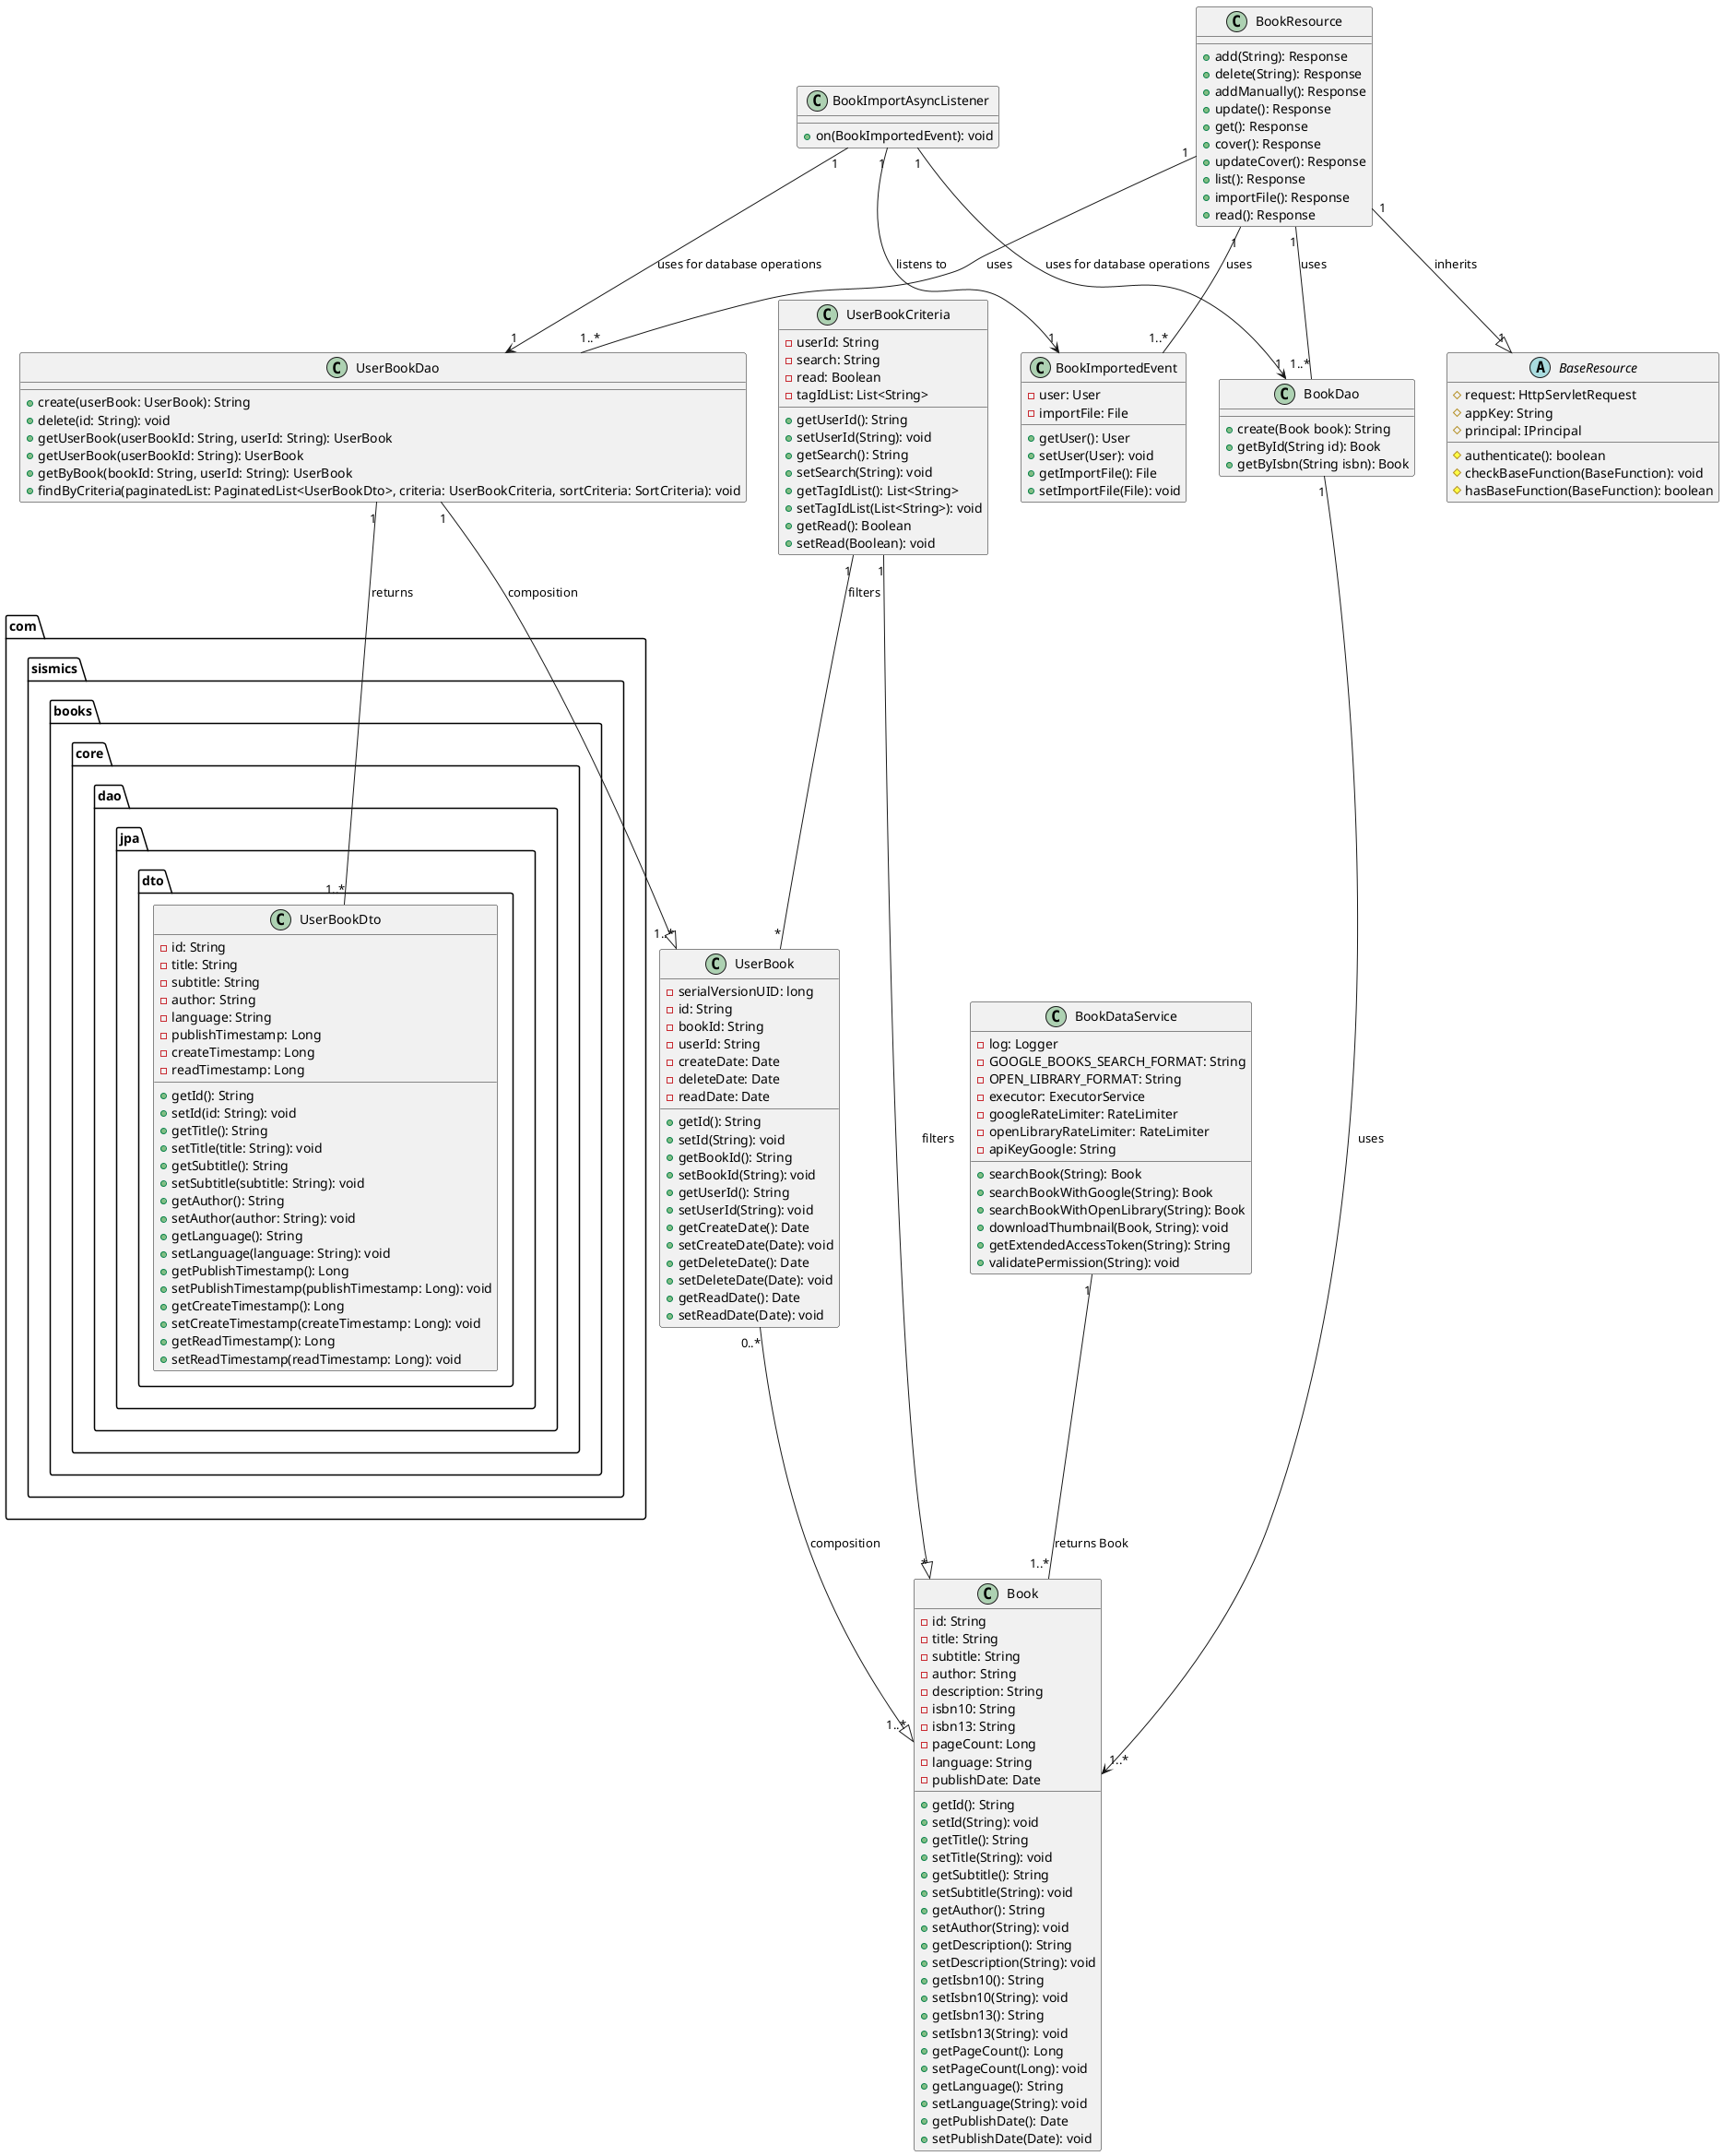 @startuml


class BookDao {
    +create(Book book): String
    +getById(String id): Book
    +getByIsbn(String isbn): Book
}

class UserBookCriteria {
    -userId: String
    -search: String
    -read: Boolean
    -tagIdList: List<String>
    +getUserId(): String
    +setUserId(String): void
    +getSearch(): String
    +setSearch(String): void
    +getTagIdList(): List<String>
    +setTagIdList(List<String>): void
    +getRead(): Boolean
    +setRead(Boolean): void
}

class BookImportedEvent {
    -user: User
    -importFile: File
    +getUser(): User
    +setUser(User): void
    +getImportFile(): File
    +setImportFile(File): void
}

class BookImportAsyncListener {
    +on(BookImportedEvent): void
}

class Book {
    -id: String
    -title: String
    -subtitle: String
    -author: String
    -description: String
    -isbn10: String
    -isbn13: String
    -pageCount: Long
    -language: String
    -publishDate: Date
    +getId(): String
    +setId(String): void
    +getTitle(): String
    +setTitle(String): void
    +getSubtitle(): String
    +setSubtitle(String): void
    +getAuthor(): String
    +setAuthor(String): void
    +getDescription(): String
    +setDescription(String): void
    +getIsbn10(): String
    +setIsbn10(String): void
    +getIsbn13(): String
    +setIsbn13(String): void
    +getPageCount(): Long
    +setPageCount(Long): void
    +getLanguage(): String
    +setLanguage(String): void
    +getPublishDate(): Date
    +setPublishDate(Date): void
}

class UserBook {
    -serialVersionUID: long
    -id: String
    -bookId: String
    -userId: String
    -createDate: Date
    -deleteDate: Date
    -readDate: Date
    +getId(): String
    +setId(String): void
    +getBookId(): String
    +setBookId(String): void
    +getUserId(): String
    +setUserId(String): void
    +getCreateDate(): Date
    +setCreateDate(Date): void
    +getDeleteDate(): Date
    +setDeleteDate(Date): void
    +getReadDate(): Date
    +setReadDate(Date): void
}

class BookDataService {
    - log: Logger
    - GOOGLE_BOOKS_SEARCH_FORMAT: String
    - OPEN_LIBRARY_FORMAT: String
    -executor: ExecutorService
    -googleRateLimiter: RateLimiter
    -openLibraryRateLimiter: RateLimiter
    -apiKeyGoogle: String
    +searchBook(String): Book
    +searchBookWithGoogle(String): Book
    +searchBookWithOpenLibrary(String): Book
    +downloadThumbnail(Book, String): void
    +getExtendedAccessToken(String): String
    +validatePermission(String): void
}

abstract class BaseResource {
    #request: HttpServletRequest
    #appKey: String
    #principal: IPrincipal
    #authenticate(): boolean
    #checkBaseFunction(BaseFunction): void
    #hasBaseFunction(BaseFunction): boolean
}

class BookResource {
    +add(String): Response
    +delete(String): Response
    +addManually(): Response
    +update(): Response
    +get(): Response
    +cover(): Response
    +updateCover(): Response
    +list(): Response
    +importFile(): Response
    +read(): Response
}

class UserBookDao {
    + create(userBook: UserBook): String
    + delete(id: String): void
    + getUserBook(userBookId: String, userId: String): UserBook
    + getUserBook(userBookId: String): UserBook
    + getByBook(bookId: String, userId: String): UserBook
    + findByCriteria(paginatedList: PaginatedList<UserBookDto>, criteria: UserBookCriteria, sortCriteria: SortCriteria): void
}

package com.sismics.books.core.dao.jpa.dto {
    class UserBookDto {
        - id: String
        - title: String
        - subtitle: String
        - author: String
        - language: String
        - publishTimestamp: Long
        - createTimestamp: Long
        - readTimestamp: Long

        {method} + getId(): String
        {method} + setId(id: String): void
        {method} + getTitle(): String
        {method} + setTitle(title: String): void
        {method} + getSubtitle(): String
        {method} + setSubtitle(subtitle: String): void
        {method} + getAuthor(): String
        {method} + setAuthor(author: String): void
        {method} + getLanguage(): String
        {method} + setLanguage(language: String): void
        {method} + getPublishTimestamp(): Long
        {method} + setPublishTimestamp(publishTimestamp: Long): void
        {method} + getCreateTimestamp(): Long
        {method} + setCreateTimestamp(createTimestamp: Long): void
        {method} + getReadTimestamp(): Long
        {method} + setReadTimestamp(readTimestamp: Long): void
    }
}



BookResource "1" --|> "1" BaseResource : "inherits"
BookDao "1" --> "1..*" Book : "uses"
UserBook "0..*" --|> "1..*" Book : "composition"
BookImportAsyncListener "1" --> "1" UserBookDao : "uses for database operations"
BookImportAsyncListener "1" --> "1" BookDao : "uses for database operations"
BookImportAsyncListener "1" --> "1" BookImportedEvent : "listens to"
BookDataService "1" -- "1..*" Book : "returns Book"
BookResource "1" -- "1..*" BookDao : "uses"
BookResource "1" -- "1..*" UserBookDao : "uses"
BookResource "1" -- "1..*" BookImportedEvent : "uses"
UserBookDao "1" --|> "1..*" UserBook : "composition"
UserBookDao "1" -- "1..*" UserBookDto : "returns"
UserBookCriteria "1" --|> "*" Book : "filters"
UserBookCriteria "1" -- "*" UserBook : "filters"


@enduml

